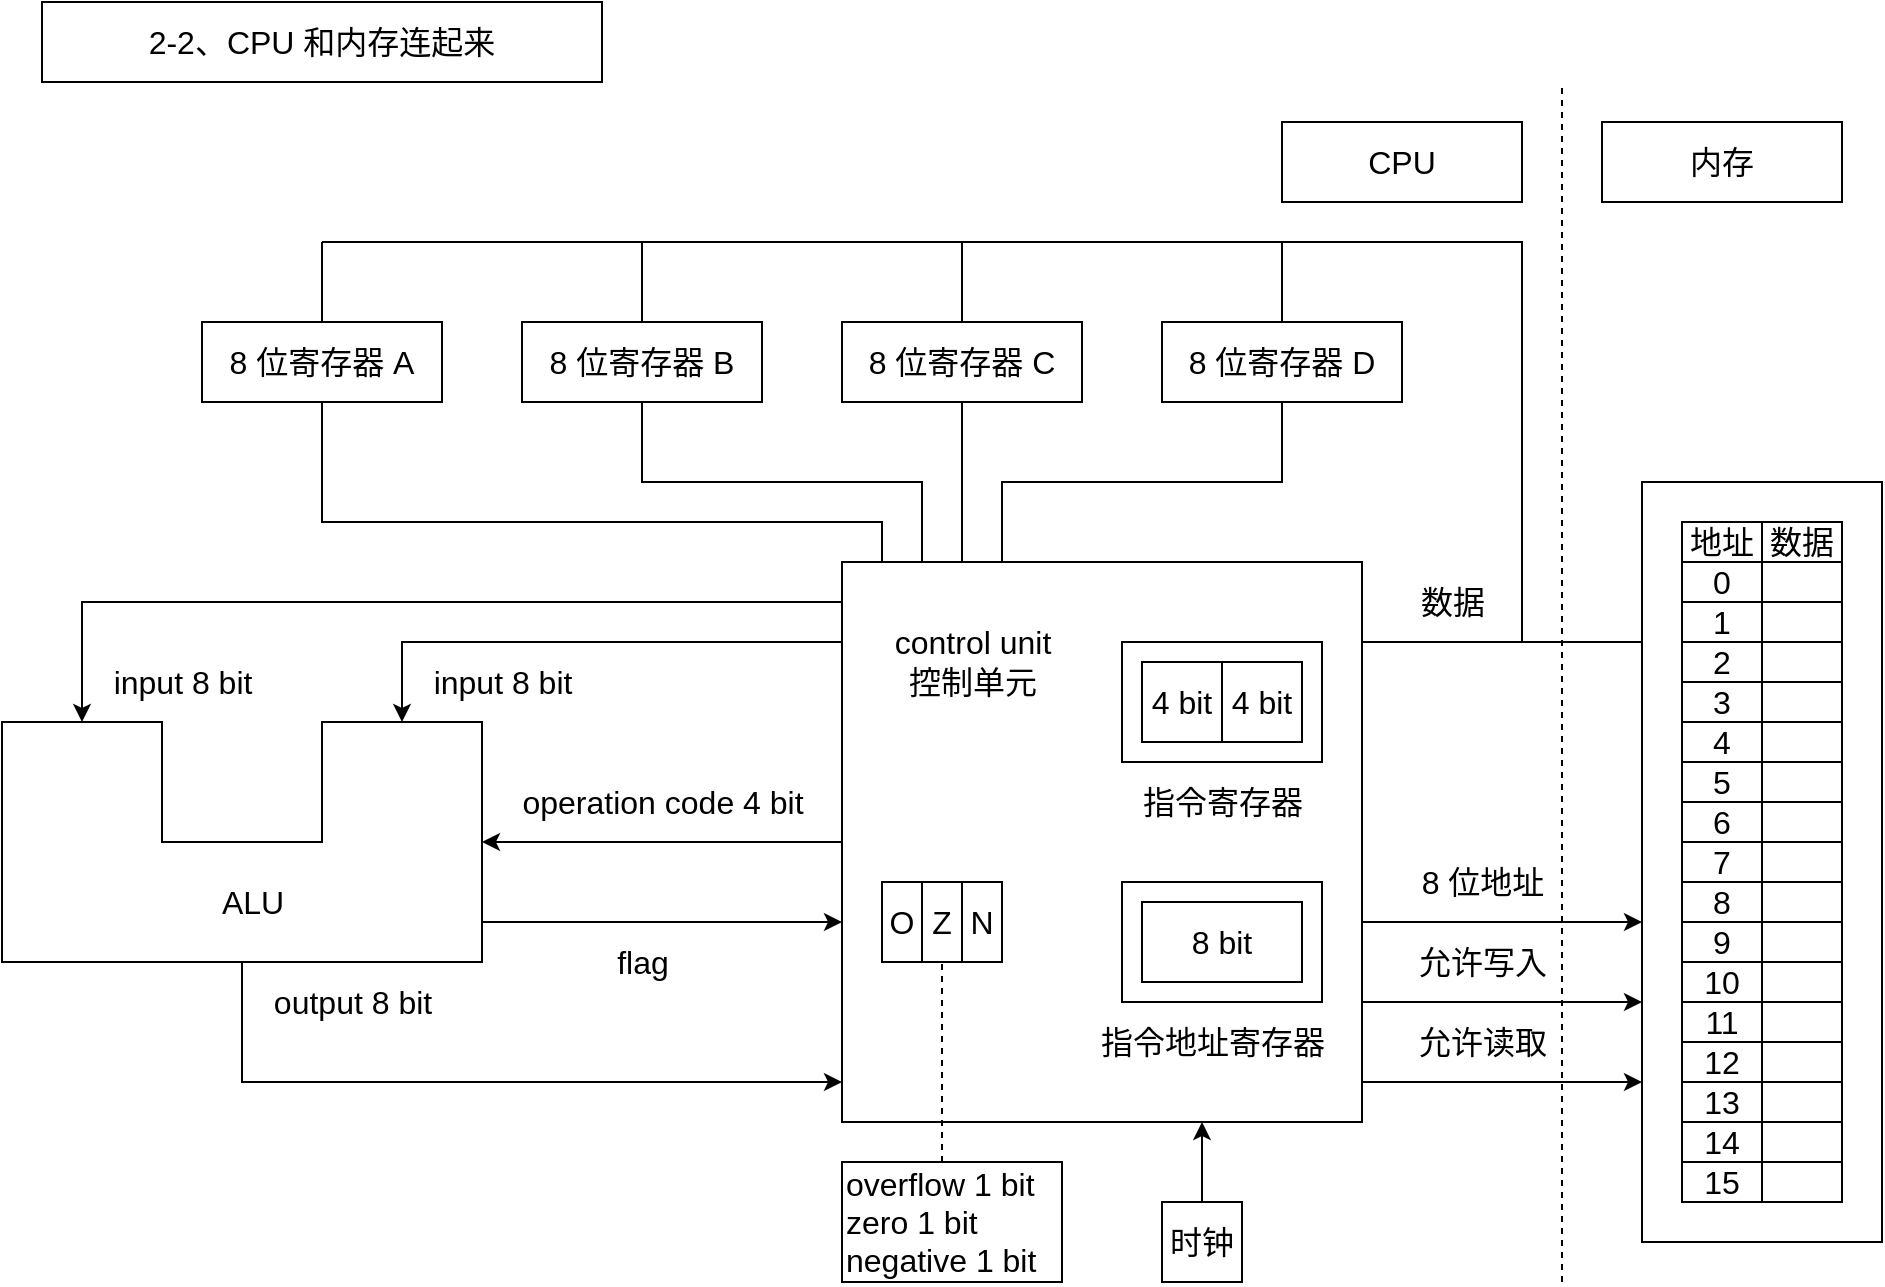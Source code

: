 <mxfile version="17.4.2" type="device"><diagram id="Oylct60OuAKczQ3MCjvH" name="第 1 页"><mxGraphModel dx="1280" dy="992" grid="1" gridSize="10" guides="1" tooltips="1" connect="1" arrows="1" fold="1" page="1" pageScale="1" pageWidth="827" pageHeight="1169" math="0" shadow="0"><root><mxCell id="0"/><mxCell id="1" parent="0"/><mxCell id="_xT66VqdAbpunIoys4Ne-1" value="" style="endArrow=none;html=1;rounded=0;fontSize=16;dashed=1;" edge="1" parent="1"><mxGeometry width="50" height="50" relative="1" as="geometry"><mxPoint x="840" y="720" as="sourcePoint"/><mxPoint x="840" y="120" as="targetPoint"/></mxGeometry></mxCell><mxCell id="_xT66VqdAbpunIoys4Ne-2" value="" style="rounded=0;whiteSpace=wrap;html=1;fillColor=none;fontSize=16;container=0;" vertex="1" parent="1"><mxGeometry x="880" y="320" width="120" height="380" as="geometry"/></mxCell><mxCell id="_xT66VqdAbpunIoys4Ne-3" value="" style="rounded=0;whiteSpace=wrap;html=1;fontSize=16;fillColor=none;container=0;" vertex="1" parent="1"><mxGeometry x="480" y="360" width="260" height="280" as="geometry"/></mxCell><mxCell id="_xT66VqdAbpunIoys4Ne-4" value="4 bit" style="rounded=0;whiteSpace=wrap;html=1;fontSize=16;fillColor=none;container=0;" vertex="1" parent="1"><mxGeometry x="630" y="410" width="40" height="40" as="geometry"/></mxCell><mxCell id="_xT66VqdAbpunIoys4Ne-5" value="4 bit" style="rounded=0;whiteSpace=wrap;html=1;fontSize=16;fillColor=none;container=0;" vertex="1" parent="1"><mxGeometry x="670" y="410" width="40" height="40" as="geometry"/></mxCell><mxCell id="_xT66VqdAbpunIoys4Ne-6" value="" style="rounded=0;whiteSpace=wrap;html=1;fontSize=16;fillColor=none;container=0;" vertex="1" parent="1"><mxGeometry x="620" y="400" width="100" height="60" as="geometry"/></mxCell><mxCell id="_xT66VqdAbpunIoys4Ne-7" value="指令寄存器" style="text;html=1;align=center;verticalAlign=middle;resizable=0;points=[];autosize=1;strokeColor=none;fillColor=none;fontSize=16;container=0;" vertex="1" parent="1"><mxGeometry x="620" y="470" width="100" height="20" as="geometry"/></mxCell><mxCell id="_xT66VqdAbpunIoys4Ne-8" value="指令地址寄存器" style="text;html=1;align=center;verticalAlign=middle;resizable=0;points=[];autosize=1;strokeColor=none;fillColor=none;fontSize=16;container=0;" vertex="1" parent="1"><mxGeometry x="600" y="590" width="130" height="20" as="geometry"/></mxCell><mxCell id="_xT66VqdAbpunIoys4Ne-9" value="8 bit" style="rounded=0;whiteSpace=wrap;html=1;fontSize=16;fillColor=none;container=0;" vertex="1" parent="1"><mxGeometry x="630" y="530" width="80" height="40" as="geometry"/></mxCell><mxCell id="_xT66VqdAbpunIoys4Ne-10" value="" style="rounded=0;whiteSpace=wrap;html=1;fontSize=16;fillColor=none;container=0;" vertex="1" parent="1"><mxGeometry x="620" y="520" width="100" height="60" as="geometry"/></mxCell><mxCell id="_xT66VqdAbpunIoys4Ne-11" value="control unit&lt;br style=&quot;font-size: 16px;&quot;&gt;控制单元" style="text;html=1;align=center;verticalAlign=middle;resizable=0;points=[];autosize=1;strokeColor=none;fillColor=none;fontSize=16;container=0;" vertex="1" parent="1"><mxGeometry x="500" y="390" width="90" height="40" as="geometry"/></mxCell><mxCell id="_xT66VqdAbpunIoys4Ne-12" value="" style="endArrow=none;html=1;rounded=0;fontSize=16;strokeColor=#000000;" edge="1" parent="1"><mxGeometry width="50" height="50" relative="1" as="geometry"><mxPoint x="180.0" y="560" as="sourcePoint"/><mxPoint x="180.0" y="560" as="targetPoint"/><Array as="points"><mxPoint x="60" y="560"/><mxPoint x="60" y="440"/><mxPoint x="140" y="440"/><mxPoint x="140" y="500"/><mxPoint x="220" y="500"/><mxPoint x="220" y="440"/><mxPoint x="300" y="440"/><mxPoint x="300" y="560"/></Array></mxGeometry></mxCell><mxCell id="_xT66VqdAbpunIoys4Ne-13" value="input 8 bit" style="text;html=1;align=center;verticalAlign=middle;resizable=0;points=[];autosize=1;strokeColor=none;fillColor=none;fontSize=16;container=0;" vertex="1" parent="1"><mxGeometry x="110" y="410" width="80" height="20" as="geometry"/></mxCell><mxCell id="_xT66VqdAbpunIoys4Ne-14" value="input 8 bit" style="text;html=1;align=center;verticalAlign=middle;resizable=0;points=[];autosize=1;strokeColor=none;fillColor=none;fontSize=16;container=0;" vertex="1" parent="1"><mxGeometry x="270" y="410" width="80" height="20" as="geometry"/></mxCell><mxCell id="_xT66VqdAbpunIoys4Ne-15" value="operation code 4 bit" style="text;html=1;align=center;verticalAlign=middle;resizable=0;points=[];autosize=1;strokeColor=none;fillColor=none;fontSize=16;container=0;" vertex="1" parent="1"><mxGeometry x="310" y="470" width="160" height="20" as="geometry"/></mxCell><mxCell id="_xT66VqdAbpunIoys4Ne-16" value="output 8 bit" style="text;html=1;align=center;verticalAlign=middle;resizable=0;points=[];autosize=1;strokeColor=none;fillColor=none;fontSize=16;container=0;" vertex="1" parent="1"><mxGeometry x="190" y="570" width="90" height="20" as="geometry"/></mxCell><mxCell id="_xT66VqdAbpunIoys4Ne-17" value="" style="endArrow=classic;html=1;rounded=0;fontSize=16;strokeColor=#000000;" edge="1" parent="1"><mxGeometry width="50" height="50" relative="1" as="geometry"><mxPoint x="480" y="380" as="sourcePoint"/><mxPoint x="100.0" y="440" as="targetPoint"/><Array as="points"><mxPoint x="100" y="380"/></Array></mxGeometry></mxCell><mxCell id="_xT66VqdAbpunIoys4Ne-18" value="" style="endArrow=classic;html=1;rounded=0;fontSize=16;strokeColor=#000000;" edge="1" parent="1"><mxGeometry width="50" height="50" relative="1" as="geometry"><mxPoint x="480" y="400" as="sourcePoint"/><mxPoint x="260.0" y="440" as="targetPoint"/><Array as="points"><mxPoint x="260" y="400"/></Array></mxGeometry></mxCell><mxCell id="_xT66VqdAbpunIoys4Ne-19" value="" style="endArrow=classic;html=1;rounded=0;fontSize=16;strokeColor=#000000;" edge="1" parent="1"><mxGeometry width="50" height="50" relative="1" as="geometry"><mxPoint x="180.0" y="560" as="sourcePoint"/><mxPoint x="480" y="620" as="targetPoint"/><Array as="points"><mxPoint x="180" y="620"/></Array></mxGeometry></mxCell><mxCell id="_xT66VqdAbpunIoys4Ne-20" value="" style="endArrow=classic;html=1;rounded=0;fontSize=16;strokeColor=#000000;" edge="1" parent="1"><mxGeometry width="50" height="50" relative="1" as="geometry"><mxPoint x="480" y="500" as="sourcePoint"/><mxPoint x="300.0" y="500" as="targetPoint"/></mxGeometry></mxCell><mxCell id="_xT66VqdAbpunIoys4Ne-21" value="" style="endArrow=classic;html=1;rounded=0;fontSize=16;strokeColor=#000000;" edge="1" parent="1"><mxGeometry width="50" height="50" relative="1" as="geometry"><mxPoint x="300.0" y="540" as="sourcePoint"/><mxPoint x="480" y="540" as="targetPoint"/></mxGeometry></mxCell><mxCell id="_xT66VqdAbpunIoys4Ne-22" value="flag" style="text;html=1;align=center;verticalAlign=middle;resizable=0;points=[];autosize=1;strokeColor=none;fillColor=none;fontSize=16;container=0;" vertex="1" parent="1"><mxGeometry x="360" y="550" width="40" height="20" as="geometry"/></mxCell><mxCell id="_xT66VqdAbpunIoys4Ne-23" value="overflow 1 bit&lt;br style=&quot;font-size: 16px;&quot;&gt;zero 1 bit&lt;br style=&quot;font-size: 16px;&quot;&gt;negative 1 bit" style="text;html=1;align=left;verticalAlign=middle;resizable=0;points=[];autosize=1;strokeColor=default;fillColor=none;fontSize=16;container=0;" vertex="1" parent="1"><mxGeometry x="480" y="660" width="110" height="60" as="geometry"/></mxCell><mxCell id="_xT66VqdAbpunIoys4Ne-24" value="ALU" style="text;html=1;align=center;verticalAlign=middle;resizable=0;points=[];autosize=1;strokeColor=none;fillColor=none;fontSize=16;container=0;" vertex="1" parent="1"><mxGeometry x="160" y="520" width="50" height="20" as="geometry"/></mxCell><mxCell id="_xT66VqdAbpunIoys4Ne-25" value="O" style="rounded=0;whiteSpace=wrap;html=1;fontSize=16;fillColor=none;container=0;" vertex="1" parent="1"><mxGeometry x="500" y="520" width="20" height="40" as="geometry"/></mxCell><mxCell id="_xT66VqdAbpunIoys4Ne-26" value="Z" style="rounded=0;whiteSpace=wrap;html=1;fontSize=16;fillColor=none;container=0;" vertex="1" parent="1"><mxGeometry x="520" y="520" width="20" height="40" as="geometry"/></mxCell><mxCell id="_xT66VqdAbpunIoys4Ne-27" value="N" style="rounded=0;whiteSpace=wrap;html=1;fontSize=16;fillColor=none;container=0;" vertex="1" parent="1"><mxGeometry x="540" y="520" width="20" height="40" as="geometry"/></mxCell><mxCell id="_xT66VqdAbpunIoys4Ne-28" value="" style="endArrow=none;dashed=1;html=1;rounded=0;fontSize=16;" edge="1" parent="1" target="_xT66VqdAbpunIoys4Ne-26"><mxGeometry width="50" height="50" relative="1" as="geometry"><mxPoint x="530" y="660" as="sourcePoint"/><mxPoint x="640" y="510" as="targetPoint"/></mxGeometry></mxCell><mxCell id="_xT66VqdAbpunIoys4Ne-29" value="" style="endArrow=classic;html=1;rounded=0;fontSize=16;" edge="1" parent="1"><mxGeometry width="50" height="50" relative="1" as="geometry"><mxPoint x="740" y="540" as="sourcePoint"/><mxPoint x="880" y="540" as="targetPoint"/></mxGeometry></mxCell><mxCell id="_xT66VqdAbpunIoys4Ne-30" value="8 位地址" style="text;html=1;align=center;verticalAlign=middle;resizable=0;points=[];autosize=1;strokeColor=none;fillColor=none;fontSize=16;container=0;" vertex="1" parent="1"><mxGeometry x="760" y="510" width="80" height="20" as="geometry"/></mxCell><mxCell id="_xT66VqdAbpunIoys4Ne-31" value="允许写入" style="text;html=1;align=center;verticalAlign=middle;resizable=0;points=[];autosize=1;strokeColor=none;fillColor=none;fontSize=16;container=0;" vertex="1" parent="1"><mxGeometry x="760" y="550" width="80" height="20" as="geometry"/></mxCell><mxCell id="_xT66VqdAbpunIoys4Ne-32" value="允许读取" style="text;html=1;align=center;verticalAlign=middle;resizable=0;points=[];autosize=1;strokeColor=none;fillColor=none;fontSize=16;container=0;" vertex="1" parent="1"><mxGeometry x="760" y="590" width="80" height="20" as="geometry"/></mxCell><mxCell id="_xT66VqdAbpunIoys4Ne-33" value="" style="endArrow=classic;html=1;rounded=0;fontSize=16;" edge="1" parent="1"><mxGeometry width="50" height="50" relative="1" as="geometry"><mxPoint x="740" y="580" as="sourcePoint"/><mxPoint x="880" y="580" as="targetPoint"/></mxGeometry></mxCell><mxCell id="_xT66VqdAbpunIoys4Ne-34" value="" style="endArrow=classic;html=1;rounded=0;fontSize=16;" edge="1" parent="1"><mxGeometry width="50" height="50" relative="1" as="geometry"><mxPoint x="740" y="620" as="sourcePoint"/><mxPoint x="880" y="620" as="targetPoint"/></mxGeometry></mxCell><mxCell id="_xT66VqdAbpunIoys4Ne-35" value="" style="endArrow=none;html=1;rounded=0;fontSize=16;" edge="1" parent="1"><mxGeometry width="50" height="50" relative="1" as="geometry"><mxPoint x="540" y="360" as="sourcePoint"/><mxPoint x="540" y="200" as="targetPoint"/></mxGeometry></mxCell><mxCell id="_xT66VqdAbpunIoys4Ne-36" value="" style="endArrow=none;html=1;rounded=0;fontSize=16;" edge="1" parent="1"><mxGeometry width="50" height="50" relative="1" as="geometry"><mxPoint x="500" y="360" as="sourcePoint"/><mxPoint x="220.0" y="200" as="targetPoint"/><Array as="points"><mxPoint x="500" y="340"/><mxPoint x="220" y="340"/></Array></mxGeometry></mxCell><mxCell id="_xT66VqdAbpunIoys4Ne-37" value="" style="endArrow=none;html=1;rounded=0;fontSize=16;" edge="1" parent="1"><mxGeometry width="50" height="50" relative="1" as="geometry"><mxPoint x="220.0" y="200" as="sourcePoint"/><mxPoint x="820" y="400" as="targetPoint"/><Array as="points"><mxPoint x="820" y="200"/></Array></mxGeometry></mxCell><mxCell id="_xT66VqdAbpunIoys4Ne-38" value="数据" style="text;html=1;align=center;verticalAlign=middle;resizable=0;points=[];autosize=1;strokeColor=none;fillColor=none;fontSize=16;container=0;" vertex="1" parent="1"><mxGeometry x="760" y="370" width="50" height="20" as="geometry"/></mxCell><mxCell id="_xT66VqdAbpunIoys4Ne-39" value="" style="endArrow=none;html=1;rounded=0;fontSize=16;" edge="1" parent="1"><mxGeometry width="50" height="50" relative="1" as="geometry"><mxPoint x="740" y="400" as="sourcePoint"/><mxPoint x="880" y="400" as="targetPoint"/></mxGeometry></mxCell><mxCell id="_xT66VqdAbpunIoys4Ne-40" value="" style="endArrow=none;html=1;rounded=0;fontSize=16;" edge="1" parent="1"><mxGeometry width="50" height="50" relative="1" as="geometry"><mxPoint x="520" y="360" as="sourcePoint"/><mxPoint x="380" y="200" as="targetPoint"/><Array as="points"><mxPoint x="520" y="320"/><mxPoint x="380" y="320"/></Array></mxGeometry></mxCell><mxCell id="_xT66VqdAbpunIoys4Ne-41" value="" style="endArrow=none;html=1;rounded=0;fontSize=16;" edge="1" parent="1"><mxGeometry width="50" height="50" relative="1" as="geometry"><mxPoint x="560" y="360" as="sourcePoint"/><mxPoint x="700" y="200" as="targetPoint"/><Array as="points"><mxPoint x="560" y="320"/><mxPoint x="700" y="320"/></Array></mxGeometry></mxCell><mxCell id="_xT66VqdAbpunIoys4Ne-42" value="8 位寄存器 A" style="rounded=0;whiteSpace=wrap;html=1;fontSize=16;fillColor=default;container=0;" vertex="1" parent="1"><mxGeometry x="160" y="240" width="120" height="40" as="geometry"/></mxCell><mxCell id="_xT66VqdAbpunIoys4Ne-43" value="8 位寄存器&amp;nbsp;B" style="rounded=0;whiteSpace=wrap;html=1;fontSize=16;fillColor=default;container=0;" vertex="1" parent="1"><mxGeometry x="320" y="240" width="120" height="40" as="geometry"/></mxCell><mxCell id="_xT66VqdAbpunIoys4Ne-44" value="8 位寄存器&amp;nbsp;C" style="rounded=0;whiteSpace=wrap;html=1;fontSize=16;fillColor=default;container=0;" vertex="1" parent="1"><mxGeometry x="480" y="240" width="120" height="40" as="geometry"/></mxCell><mxCell id="_xT66VqdAbpunIoys4Ne-45" value="8 位寄存器&amp;nbsp;D" style="rounded=0;whiteSpace=wrap;html=1;fontSize=16;fillColor=default;container=0;" vertex="1" parent="1"><mxGeometry x="640" y="240" width="120" height="40" as="geometry"/></mxCell><mxCell id="_xT66VqdAbpunIoys4Ne-46" value="2-2、CPU 和内存连起来" style="rounded=0;whiteSpace=wrap;html=1;fontSize=16;fillColor=none;container=0;" vertex="1" parent="1"><mxGeometry x="80" y="80" width="280" height="40" as="geometry"/></mxCell><mxCell id="_xT66VqdAbpunIoys4Ne-47" value="时钟" style="whiteSpace=wrap;html=1;fontSize=16;fillColor=none;container=0;" vertex="1" parent="1"><mxGeometry x="640" y="680" width="40" height="40" as="geometry"/></mxCell><mxCell id="_xT66VqdAbpunIoys4Ne-48" value="" style="endArrow=classic;html=1;rounded=0;fontSize=16;" edge="1" parent="1"><mxGeometry width="50" height="50" relative="1" as="geometry"><mxPoint x="660" y="680" as="sourcePoint"/><mxPoint x="660" y="640" as="targetPoint"/></mxGeometry></mxCell><mxCell id="_xT66VqdAbpunIoys4Ne-49" value="地址" style="rounded=0;whiteSpace=wrap;html=1;fillColor=none;fontSize=16;container=0;" vertex="1" parent="1"><mxGeometry x="900" y="340" width="40" height="20" as="geometry"/></mxCell><mxCell id="_xT66VqdAbpunIoys4Ne-50" value="数据" style="whiteSpace=wrap;html=1;fillColor=none;fontSize=16;container=0;" vertex="1" parent="1"><mxGeometry x="940" y="340" width="40" height="20" as="geometry"/></mxCell><mxCell id="_xT66VqdAbpunIoys4Ne-51" value="0" style="rounded=0;whiteSpace=wrap;html=1;fillColor=none;fontSize=16;container=0;" vertex="1" parent="1"><mxGeometry x="900" y="360" width="40" height="20" as="geometry"/></mxCell><mxCell id="_xT66VqdAbpunIoys4Ne-52" value="" style="rounded=0;whiteSpace=wrap;html=1;fillColor=none;fontSize=16;container=0;" vertex="1" parent="1"><mxGeometry x="940" y="360" width="40" height="20" as="geometry"/></mxCell><mxCell id="_xT66VqdAbpunIoys4Ne-53" value="1" style="rounded=0;whiteSpace=wrap;html=1;fillColor=none;fontSize=16;container=0;" vertex="1" parent="1"><mxGeometry x="900" y="380" width="40" height="20" as="geometry"/></mxCell><mxCell id="_xT66VqdAbpunIoys4Ne-54" value="" style="rounded=0;whiteSpace=wrap;html=1;fillColor=none;fontSize=16;container=0;" vertex="1" parent="1"><mxGeometry x="940" y="380" width="40" height="20" as="geometry"/></mxCell><mxCell id="_xT66VqdAbpunIoys4Ne-55" value="2" style="rounded=0;whiteSpace=wrap;html=1;fillColor=none;fontSize=16;container=0;" vertex="1" parent="1"><mxGeometry x="900" y="400" width="40" height="20" as="geometry"/></mxCell><mxCell id="_xT66VqdAbpunIoys4Ne-56" value="" style="rounded=0;whiteSpace=wrap;html=1;fillColor=none;fontSize=16;container=0;" vertex="1" parent="1"><mxGeometry x="940" y="400" width="40" height="20" as="geometry"/></mxCell><mxCell id="_xT66VqdAbpunIoys4Ne-57" value="3" style="rounded=0;whiteSpace=wrap;html=1;fillColor=none;fontSize=16;container=0;" vertex="1" parent="1"><mxGeometry x="900" y="420" width="40" height="20" as="geometry"/></mxCell><mxCell id="_xT66VqdAbpunIoys4Ne-58" value="" style="rounded=0;whiteSpace=wrap;html=1;fillColor=none;fontSize=16;container=0;" vertex="1" parent="1"><mxGeometry x="940" y="420" width="40" height="20" as="geometry"/></mxCell><mxCell id="_xT66VqdAbpunIoys4Ne-59" value="4" style="rounded=0;whiteSpace=wrap;html=1;fillColor=none;fontSize=16;container=0;" vertex="1" parent="1"><mxGeometry x="900" y="440" width="40" height="20" as="geometry"/></mxCell><mxCell id="_xT66VqdAbpunIoys4Ne-60" value="" style="rounded=0;whiteSpace=wrap;html=1;fillColor=none;fontSize=16;container=0;" vertex="1" parent="1"><mxGeometry x="940" y="440" width="40" height="20" as="geometry"/></mxCell><mxCell id="_xT66VqdAbpunIoys4Ne-61" value="5" style="rounded=0;whiteSpace=wrap;html=1;fillColor=none;fontSize=16;container=0;" vertex="1" parent="1"><mxGeometry x="900" y="460" width="40" height="20" as="geometry"/></mxCell><mxCell id="_xT66VqdAbpunIoys4Ne-62" value="" style="rounded=0;whiteSpace=wrap;html=1;fillColor=none;fontSize=16;container=0;" vertex="1" parent="1"><mxGeometry x="940" y="460" width="40" height="20" as="geometry"/></mxCell><mxCell id="_xT66VqdAbpunIoys4Ne-63" value="6" style="rounded=0;whiteSpace=wrap;html=1;fillColor=none;fontSize=16;container=0;" vertex="1" parent="1"><mxGeometry x="900" y="480" width="40" height="20" as="geometry"/></mxCell><mxCell id="_xT66VqdAbpunIoys4Ne-64" value="" style="rounded=0;whiteSpace=wrap;html=1;fillColor=none;fontSize=16;container=0;" vertex="1" parent="1"><mxGeometry x="940" y="480" width="40" height="20" as="geometry"/></mxCell><mxCell id="_xT66VqdAbpunIoys4Ne-65" value="7" style="rounded=0;whiteSpace=wrap;html=1;fillColor=none;fontSize=16;container=0;" vertex="1" parent="1"><mxGeometry x="900" y="500" width="40" height="20" as="geometry"/></mxCell><mxCell id="_xT66VqdAbpunIoys4Ne-66" value="" style="rounded=0;whiteSpace=wrap;html=1;fillColor=none;fontSize=16;container=0;" vertex="1" parent="1"><mxGeometry x="940" y="500" width="40" height="20" as="geometry"/></mxCell><mxCell id="_xT66VqdAbpunIoys4Ne-67" value="8" style="rounded=0;whiteSpace=wrap;html=1;fillColor=none;fontSize=16;container=0;" vertex="1" parent="1"><mxGeometry x="900" y="520" width="40" height="20" as="geometry"/></mxCell><mxCell id="_xT66VqdAbpunIoys4Ne-68" value="" style="rounded=0;whiteSpace=wrap;html=1;fillColor=none;fontSize=16;container=0;" vertex="1" parent="1"><mxGeometry x="940" y="520" width="40" height="20" as="geometry"/></mxCell><mxCell id="_xT66VqdAbpunIoys4Ne-69" value="9" style="rounded=0;whiteSpace=wrap;html=1;fillColor=none;fontSize=16;container=0;" vertex="1" parent="1"><mxGeometry x="900" y="540" width="40" height="20" as="geometry"/></mxCell><mxCell id="_xT66VqdAbpunIoys4Ne-70" value="" style="rounded=0;whiteSpace=wrap;html=1;fillColor=none;fontSize=16;container=0;" vertex="1" parent="1"><mxGeometry x="940" y="540" width="40" height="20" as="geometry"/></mxCell><mxCell id="_xT66VqdAbpunIoys4Ne-71" value="10" style="rounded=0;whiteSpace=wrap;html=1;fillColor=none;fontSize=16;container=0;" vertex="1" parent="1"><mxGeometry x="900" y="560" width="40" height="20" as="geometry"/></mxCell><mxCell id="_xT66VqdAbpunIoys4Ne-72" value="" style="rounded=0;whiteSpace=wrap;html=1;fillColor=none;fontSize=16;container=0;" vertex="1" parent="1"><mxGeometry x="940" y="560" width="40" height="20" as="geometry"/></mxCell><mxCell id="_xT66VqdAbpunIoys4Ne-73" value="11" style="rounded=0;whiteSpace=wrap;html=1;fillColor=none;fontSize=16;container=0;" vertex="1" parent="1"><mxGeometry x="900" y="580" width="40" height="20" as="geometry"/></mxCell><mxCell id="_xT66VqdAbpunIoys4Ne-74" value="" style="rounded=0;whiteSpace=wrap;html=1;fillColor=none;fontSize=16;container=0;" vertex="1" parent="1"><mxGeometry x="940" y="580" width="40" height="20" as="geometry"/></mxCell><mxCell id="_xT66VqdAbpunIoys4Ne-75" value="12" style="rounded=0;whiteSpace=wrap;html=1;fillColor=none;fontSize=16;container=0;" vertex="1" parent="1"><mxGeometry x="900" y="600" width="40" height="20" as="geometry"/></mxCell><mxCell id="_xT66VqdAbpunIoys4Ne-76" value="" style="rounded=0;whiteSpace=wrap;html=1;fillColor=none;fontSize=16;container=0;" vertex="1" parent="1"><mxGeometry x="940" y="600" width="40" height="20" as="geometry"/></mxCell><mxCell id="_xT66VqdAbpunIoys4Ne-77" value="13" style="rounded=0;whiteSpace=wrap;html=1;fillColor=none;fontSize=16;container=0;" vertex="1" parent="1"><mxGeometry x="900" y="620" width="40" height="20" as="geometry"/></mxCell><mxCell id="_xT66VqdAbpunIoys4Ne-78" value="" style="rounded=0;whiteSpace=wrap;html=1;fillColor=none;fontSize=16;container=0;" vertex="1" parent="1"><mxGeometry x="940" y="620" width="40" height="20" as="geometry"/></mxCell><mxCell id="_xT66VqdAbpunIoys4Ne-79" value="14" style="rounded=0;whiteSpace=wrap;html=1;fillColor=none;fontSize=16;container=0;" vertex="1" parent="1"><mxGeometry x="900" y="640" width="40" height="20" as="geometry"/></mxCell><mxCell id="_xT66VqdAbpunIoys4Ne-80" value="" style="rounded=0;whiteSpace=wrap;html=1;fillColor=none;fontSize=16;container=0;" vertex="1" parent="1"><mxGeometry x="940" y="640" width="40" height="20" as="geometry"/></mxCell><mxCell id="_xT66VqdAbpunIoys4Ne-81" value="15" style="rounded=0;whiteSpace=wrap;html=1;fillColor=none;fontSize=16;container=0;" vertex="1" parent="1"><mxGeometry x="900" y="660" width="40" height="20" as="geometry"/></mxCell><mxCell id="_xT66VqdAbpunIoys4Ne-82" value="" style="rounded=0;whiteSpace=wrap;html=1;fillColor=none;fontSize=16;container=0;" vertex="1" parent="1"><mxGeometry x="940" y="660" width="40" height="20" as="geometry"/></mxCell><mxCell id="_xT66VqdAbpunIoys4Ne-83" value="内存" style="rounded=0;whiteSpace=wrap;html=1;fillColor=none;fontSize=16;container=0;" vertex="1" parent="1"><mxGeometry x="860" y="140" width="120" height="40" as="geometry"/></mxCell><mxCell id="_xT66VqdAbpunIoys4Ne-84" value="CPU" style="rounded=0;whiteSpace=wrap;html=1;fillColor=none;fontSize=16;container=0;" vertex="1" parent="1"><mxGeometry x="700" y="140" width="120" height="40" as="geometry"/></mxCell></root></mxGraphModel></diagram></mxfile>